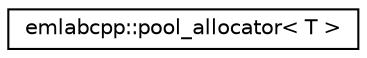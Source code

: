 digraph "Graphical Class Hierarchy"
{
 // LATEX_PDF_SIZE
  edge [fontname="Helvetica",fontsize="10",labelfontname="Helvetica",labelfontsize="10"];
  node [fontname="Helvetica",fontsize="10",shape=record];
  rankdir="LR";
  Node0 [label="emlabcpp::pool_allocator\< T \>",height=0.2,width=0.4,color="black", fillcolor="white", style="filled",URL="$classemlabcpp_1_1pool__allocator.html",tooltip=" "];
}
